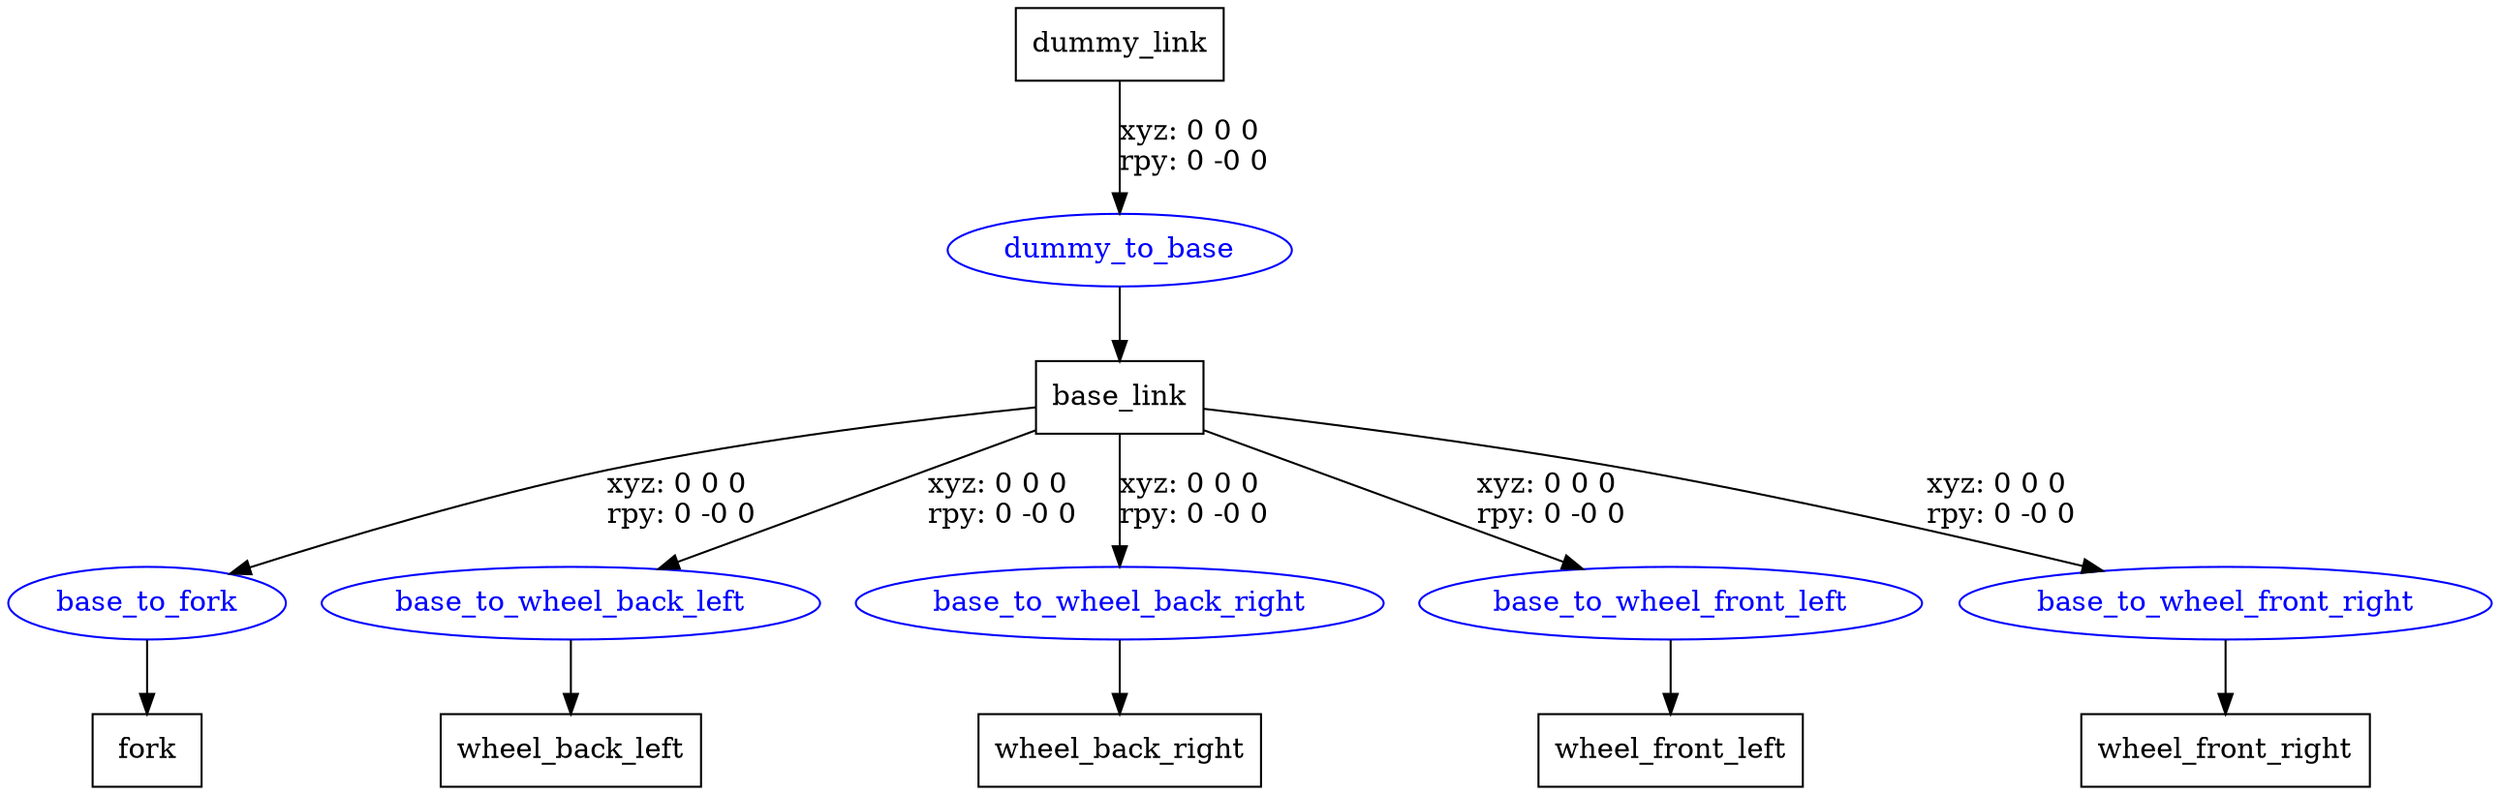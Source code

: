 digraph G {
node [shape=box];
"dummy_link" [label="dummy_link"];
"base_link" [label="base_link"];
"fork" [label="fork"];
"wheel_back_left" [label="wheel_back_left"];
"wheel_back_right" [label="wheel_back_right"];
"wheel_front_left" [label="wheel_front_left"];
"wheel_front_right" [label="wheel_front_right"];
node [shape=ellipse, color=blue, fontcolor=blue];
"dummy_link" -> "dummy_to_base" [label="xyz: 0 0 0 \nrpy: 0 -0 0"]
"dummy_to_base" -> "base_link"
"base_link" -> "base_to_fork" [label="xyz: 0 0 0 \nrpy: 0 -0 0"]
"base_to_fork" -> "fork"
"base_link" -> "base_to_wheel_back_left" [label="xyz: 0 0 0 \nrpy: 0 -0 0"]
"base_to_wheel_back_left" -> "wheel_back_left"
"base_link" -> "base_to_wheel_back_right" [label="xyz: 0 0 0 \nrpy: 0 -0 0"]
"base_to_wheel_back_right" -> "wheel_back_right"
"base_link" -> "base_to_wheel_front_left" [label="xyz: 0 0 0 \nrpy: 0 -0 0"]
"base_to_wheel_front_left" -> "wheel_front_left"
"base_link" -> "base_to_wheel_front_right" [label="xyz: 0 0 0 \nrpy: 0 -0 0"]
"base_to_wheel_front_right" -> "wheel_front_right"
}
